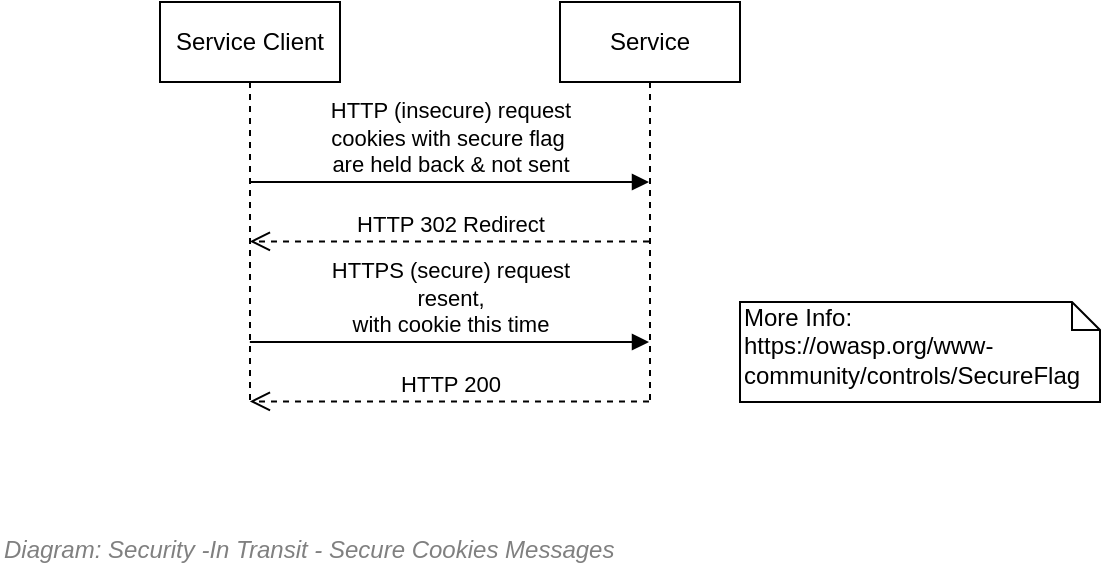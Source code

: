 <mxfile version="20.2.4" type="google"><diagram id="BSuNoLsWlRHIf6Lhg2Qh" name="Page-1"><mxGraphModel grid="1" page="1" gridSize="10" guides="1" tooltips="1" connect="1" arrows="1" fold="1" pageScale="1" pageWidth="827" pageHeight="1169" math="0" shadow="0"><root><mxCell id="0"/><mxCell id="1" parent="0"/><mxCell id="-v6Lk1NmCyFk7wmizUPc-1" value="&lt;font style=&quot;font-size: 12px&quot;&gt;&lt;span style=&quot;font-size: 12px&quot;&gt;Diagram: &lt;/span&gt;Security -In Transit - Secure Cookies Messages&lt;/font&gt;" style="text;strokeColor=none;fillColor=none;html=1;fontSize=24;fontStyle=2;verticalAlign=middle;align=left;shadow=0;glass=0;comic=0;opacity=30;fontColor=#808080;" vertex="1" parent="1"><mxGeometry x="120" y="700" width="520" height="20" as="geometry"/></mxCell><mxCell id="-v6Lk1NmCyFk7wmizUPc-2" value="Service Client" style="shape=umlLifeline;perimeter=lifelinePerimeter;whiteSpace=wrap;html=1;container=1;collapsible=0;recursiveResize=0;outlineConnect=0;" vertex="1" parent="1"><mxGeometry x="200" y="440" width="90" height="200" as="geometry"/></mxCell><mxCell id="-v6Lk1NmCyFk7wmizUPc-3" value="Service" style="shape=umlLifeline;perimeter=lifelinePerimeter;whiteSpace=wrap;html=1;container=1;collapsible=0;recursiveResize=0;outlineConnect=0;" vertex="1" parent="1"><mxGeometry x="400" y="440" width="90" height="200" as="geometry"/></mxCell><mxCell id="-v6Lk1NmCyFk7wmizUPc-4" value="HTTP (insecure) request&lt;br&gt;cookies with secure flag&amp;nbsp;&lt;br&gt;are held back &amp;amp; not sent" style="html=1;verticalAlign=bottom;endArrow=block;" edge="1" parent="1"><mxGeometry width="80" relative="1" as="geometry"><mxPoint x="244.929" y="530" as="sourcePoint"/><mxPoint x="444.5" y="530" as="targetPoint"/><Array as="points"><mxPoint x="290" y="530"/></Array></mxGeometry></mxCell><mxCell id="-v6Lk1NmCyFk7wmizUPc-5" value="HTTP 302 Redirect" style="html=1;verticalAlign=bottom;endArrow=open;dashed=1;endSize=8;" edge="1" parent="1"><mxGeometry relative="1" as="geometry"><mxPoint x="444.5" y="559.71" as="sourcePoint"/><mxPoint x="244.929" y="559.71" as="targetPoint"/></mxGeometry></mxCell><mxCell id="-v6Lk1NmCyFk7wmizUPc-6" value="HTTPS (secure) request&lt;br&gt;resent, &lt;br&gt;with cookie this time" style="html=1;verticalAlign=bottom;endArrow=block;" edge="1" parent="1"><mxGeometry width="80" relative="1" as="geometry"><mxPoint x="244.929" y="610" as="sourcePoint"/><mxPoint x="444.5" y="610" as="targetPoint"/></mxGeometry></mxCell><mxCell id="-v6Lk1NmCyFk7wmizUPc-7" value="More Info:&lt;br&gt;https://owasp.org/www-community/controls/SecureFlag" style="shape=note;whiteSpace=wrap;html=1;size=14;verticalAlign=top;align=left;spacingTop=-6;" vertex="1" parent="1"><mxGeometry x="490" y="590" width="180" height="50" as="geometry"/></mxCell><mxCell id="-v6Lk1NmCyFk7wmizUPc-8" value="HTTP 200" style="html=1;verticalAlign=bottom;endArrow=open;dashed=1;endSize=8;" edge="1" parent="1"><mxGeometry relative="1" as="geometry"><mxPoint x="444.5" y="639.71" as="sourcePoint"/><mxPoint x="244.929" y="639.71" as="targetPoint"/></mxGeometry></mxCell></root></mxGraphModel></diagram></mxfile>